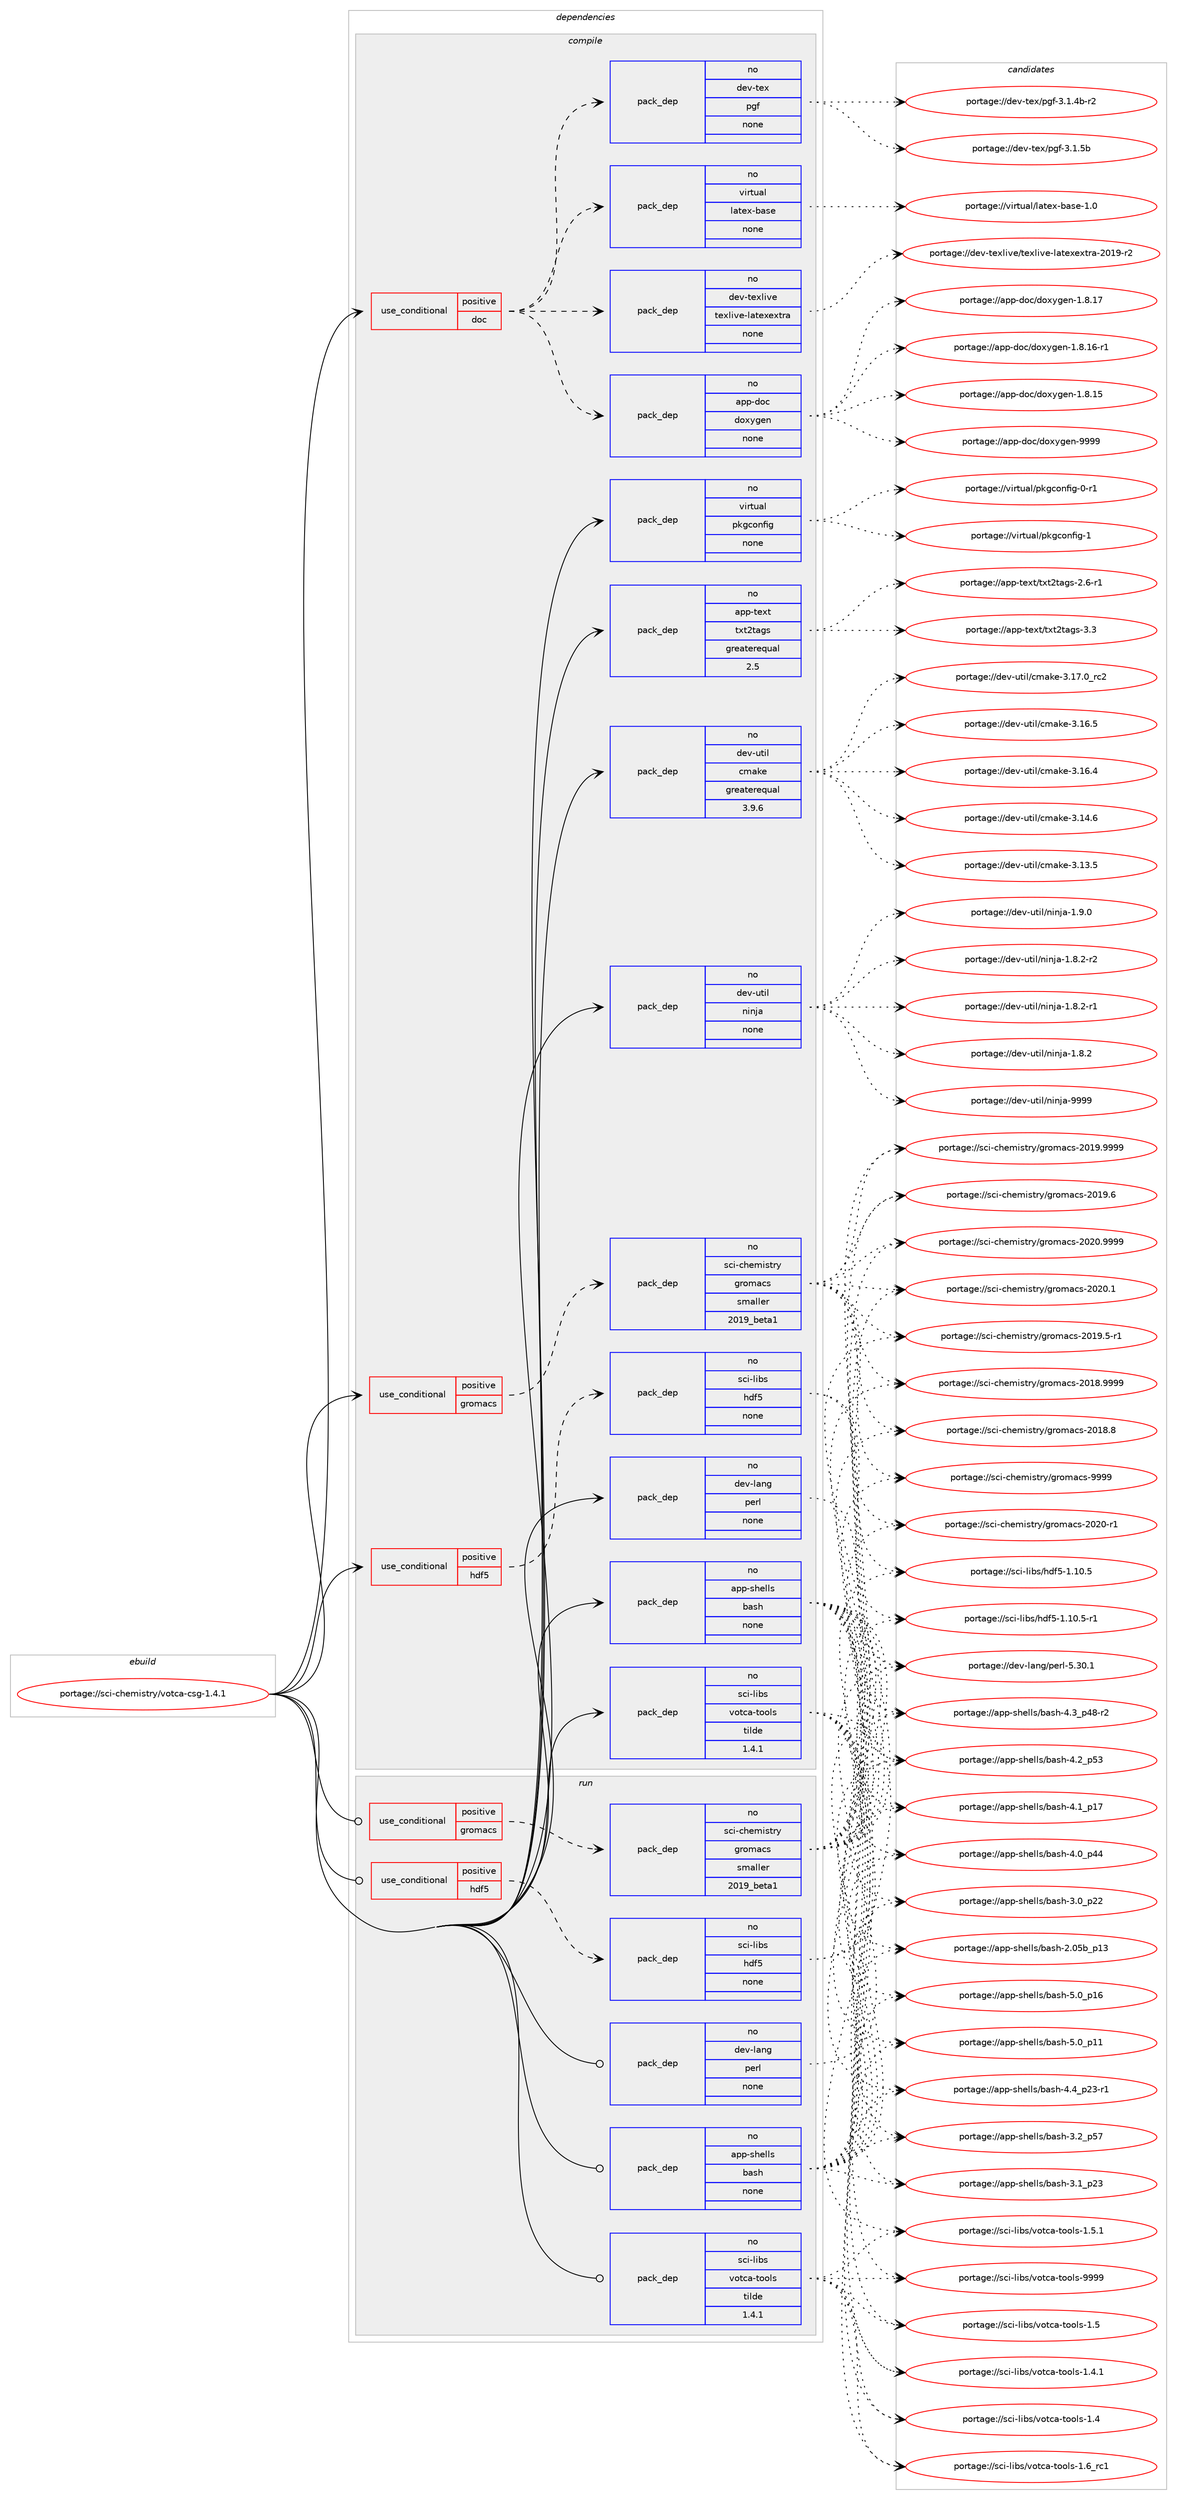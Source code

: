 digraph prolog {

# *************
# Graph options
# *************

newrank=true;
concentrate=true;
compound=true;
graph [rankdir=LR,fontname=Helvetica,fontsize=10,ranksep=1.5];#, ranksep=2.5, nodesep=0.2];
edge  [arrowhead=vee];
node  [fontname=Helvetica,fontsize=10];

# **********
# The ebuild
# **********

subgraph cluster_leftcol {
color=gray;
rank=same;
label=<<i>ebuild</i>>;
id [label="portage://sci-chemistry/votca-csg-1.4.1", color=red, width=4, href="../sci-chemistry/votca-csg-1.4.1.svg"];
}

# ****************
# The dependencies
# ****************

subgraph cluster_midcol {
color=gray;
label=<<i>dependencies</i>>;
subgraph cluster_compile {
fillcolor="#eeeeee";
style=filled;
label=<<i>compile</i>>;
subgraph cond7676 {
dependency42655 [label=<<TABLE BORDER="0" CELLBORDER="1" CELLSPACING="0" CELLPADDING="4"><TR><TD ROWSPAN="3" CELLPADDING="10">use_conditional</TD></TR><TR><TD>positive</TD></TR><TR><TD>doc</TD></TR></TABLE>>, shape=none, color=red];
subgraph pack34085 {
dependency42656 [label=<<TABLE BORDER="0" CELLBORDER="1" CELLSPACING="0" CELLPADDING="4" WIDTH="220"><TR><TD ROWSPAN="6" CELLPADDING="30">pack_dep</TD></TR><TR><TD WIDTH="110">no</TD></TR><TR><TD>app-doc</TD></TR><TR><TD>doxygen</TD></TR><TR><TD>none</TD></TR><TR><TD></TD></TR></TABLE>>, shape=none, color=blue];
}
dependency42655:e -> dependency42656:w [weight=20,style="dashed",arrowhead="vee"];
subgraph pack34086 {
dependency42657 [label=<<TABLE BORDER="0" CELLBORDER="1" CELLSPACING="0" CELLPADDING="4" WIDTH="220"><TR><TD ROWSPAN="6" CELLPADDING="30">pack_dep</TD></TR><TR><TD WIDTH="110">no</TD></TR><TR><TD>dev-texlive</TD></TR><TR><TD>texlive-latexextra</TD></TR><TR><TD>none</TD></TR><TR><TD></TD></TR></TABLE>>, shape=none, color=blue];
}
dependency42655:e -> dependency42657:w [weight=20,style="dashed",arrowhead="vee"];
subgraph pack34087 {
dependency42658 [label=<<TABLE BORDER="0" CELLBORDER="1" CELLSPACING="0" CELLPADDING="4" WIDTH="220"><TR><TD ROWSPAN="6" CELLPADDING="30">pack_dep</TD></TR><TR><TD WIDTH="110">no</TD></TR><TR><TD>virtual</TD></TR><TR><TD>latex-base</TD></TR><TR><TD>none</TD></TR><TR><TD></TD></TR></TABLE>>, shape=none, color=blue];
}
dependency42655:e -> dependency42658:w [weight=20,style="dashed",arrowhead="vee"];
subgraph pack34088 {
dependency42659 [label=<<TABLE BORDER="0" CELLBORDER="1" CELLSPACING="0" CELLPADDING="4" WIDTH="220"><TR><TD ROWSPAN="6" CELLPADDING="30">pack_dep</TD></TR><TR><TD WIDTH="110">no</TD></TR><TR><TD>dev-tex</TD></TR><TR><TD>pgf</TD></TR><TR><TD>none</TD></TR><TR><TD></TD></TR></TABLE>>, shape=none, color=blue];
}
dependency42655:e -> dependency42659:w [weight=20,style="dashed",arrowhead="vee"];
}
id:e -> dependency42655:w [weight=20,style="solid",arrowhead="vee"];
subgraph cond7677 {
dependency42660 [label=<<TABLE BORDER="0" CELLBORDER="1" CELLSPACING="0" CELLPADDING="4"><TR><TD ROWSPAN="3" CELLPADDING="10">use_conditional</TD></TR><TR><TD>positive</TD></TR><TR><TD>gromacs</TD></TR></TABLE>>, shape=none, color=red];
subgraph pack34089 {
dependency42661 [label=<<TABLE BORDER="0" CELLBORDER="1" CELLSPACING="0" CELLPADDING="4" WIDTH="220"><TR><TD ROWSPAN="6" CELLPADDING="30">pack_dep</TD></TR><TR><TD WIDTH="110">no</TD></TR><TR><TD>sci-chemistry</TD></TR><TR><TD>gromacs</TD></TR><TR><TD>smaller</TD></TR><TR><TD>2019_beta1</TD></TR></TABLE>>, shape=none, color=blue];
}
dependency42660:e -> dependency42661:w [weight=20,style="dashed",arrowhead="vee"];
}
id:e -> dependency42660:w [weight=20,style="solid",arrowhead="vee"];
subgraph cond7678 {
dependency42662 [label=<<TABLE BORDER="0" CELLBORDER="1" CELLSPACING="0" CELLPADDING="4"><TR><TD ROWSPAN="3" CELLPADDING="10">use_conditional</TD></TR><TR><TD>positive</TD></TR><TR><TD>hdf5</TD></TR></TABLE>>, shape=none, color=red];
subgraph pack34090 {
dependency42663 [label=<<TABLE BORDER="0" CELLBORDER="1" CELLSPACING="0" CELLPADDING="4" WIDTH="220"><TR><TD ROWSPAN="6" CELLPADDING="30">pack_dep</TD></TR><TR><TD WIDTH="110">no</TD></TR><TR><TD>sci-libs</TD></TR><TR><TD>hdf5</TD></TR><TR><TD>none</TD></TR><TR><TD></TD></TR></TABLE>>, shape=none, color=blue];
}
dependency42662:e -> dependency42663:w [weight=20,style="dashed",arrowhead="vee"];
}
id:e -> dependency42662:w [weight=20,style="solid",arrowhead="vee"];
subgraph pack34091 {
dependency42664 [label=<<TABLE BORDER="0" CELLBORDER="1" CELLSPACING="0" CELLPADDING="4" WIDTH="220"><TR><TD ROWSPAN="6" CELLPADDING="30">pack_dep</TD></TR><TR><TD WIDTH="110">no</TD></TR><TR><TD>app-shells</TD></TR><TR><TD>bash</TD></TR><TR><TD>none</TD></TR><TR><TD></TD></TR></TABLE>>, shape=none, color=blue];
}
id:e -> dependency42664:w [weight=20,style="solid",arrowhead="vee"];
subgraph pack34092 {
dependency42665 [label=<<TABLE BORDER="0" CELLBORDER="1" CELLSPACING="0" CELLPADDING="4" WIDTH="220"><TR><TD ROWSPAN="6" CELLPADDING="30">pack_dep</TD></TR><TR><TD WIDTH="110">no</TD></TR><TR><TD>app-text</TD></TR><TR><TD>txt2tags</TD></TR><TR><TD>greaterequal</TD></TR><TR><TD>2.5</TD></TR></TABLE>>, shape=none, color=blue];
}
id:e -> dependency42665:w [weight=20,style="solid",arrowhead="vee"];
subgraph pack34093 {
dependency42666 [label=<<TABLE BORDER="0" CELLBORDER="1" CELLSPACING="0" CELLPADDING="4" WIDTH="220"><TR><TD ROWSPAN="6" CELLPADDING="30">pack_dep</TD></TR><TR><TD WIDTH="110">no</TD></TR><TR><TD>dev-lang</TD></TR><TR><TD>perl</TD></TR><TR><TD>none</TD></TR><TR><TD></TD></TR></TABLE>>, shape=none, color=blue];
}
id:e -> dependency42666:w [weight=20,style="solid",arrowhead="vee"];
subgraph pack34094 {
dependency42667 [label=<<TABLE BORDER="0" CELLBORDER="1" CELLSPACING="0" CELLPADDING="4" WIDTH="220"><TR><TD ROWSPAN="6" CELLPADDING="30">pack_dep</TD></TR><TR><TD WIDTH="110">no</TD></TR><TR><TD>dev-util</TD></TR><TR><TD>cmake</TD></TR><TR><TD>greaterequal</TD></TR><TR><TD>3.9.6</TD></TR></TABLE>>, shape=none, color=blue];
}
id:e -> dependency42667:w [weight=20,style="solid",arrowhead="vee"];
subgraph pack34095 {
dependency42668 [label=<<TABLE BORDER="0" CELLBORDER="1" CELLSPACING="0" CELLPADDING="4" WIDTH="220"><TR><TD ROWSPAN="6" CELLPADDING="30">pack_dep</TD></TR><TR><TD WIDTH="110">no</TD></TR><TR><TD>dev-util</TD></TR><TR><TD>ninja</TD></TR><TR><TD>none</TD></TR><TR><TD></TD></TR></TABLE>>, shape=none, color=blue];
}
id:e -> dependency42668:w [weight=20,style="solid",arrowhead="vee"];
subgraph pack34096 {
dependency42669 [label=<<TABLE BORDER="0" CELLBORDER="1" CELLSPACING="0" CELLPADDING="4" WIDTH="220"><TR><TD ROWSPAN="6" CELLPADDING="30">pack_dep</TD></TR><TR><TD WIDTH="110">no</TD></TR><TR><TD>sci-libs</TD></TR><TR><TD>votca-tools</TD></TR><TR><TD>tilde</TD></TR><TR><TD>1.4.1</TD></TR></TABLE>>, shape=none, color=blue];
}
id:e -> dependency42669:w [weight=20,style="solid",arrowhead="vee"];
subgraph pack34097 {
dependency42670 [label=<<TABLE BORDER="0" CELLBORDER="1" CELLSPACING="0" CELLPADDING="4" WIDTH="220"><TR><TD ROWSPAN="6" CELLPADDING="30">pack_dep</TD></TR><TR><TD WIDTH="110">no</TD></TR><TR><TD>virtual</TD></TR><TR><TD>pkgconfig</TD></TR><TR><TD>none</TD></TR><TR><TD></TD></TR></TABLE>>, shape=none, color=blue];
}
id:e -> dependency42670:w [weight=20,style="solid",arrowhead="vee"];
}
subgraph cluster_compileandrun {
fillcolor="#eeeeee";
style=filled;
label=<<i>compile and run</i>>;
}
subgraph cluster_run {
fillcolor="#eeeeee";
style=filled;
label=<<i>run</i>>;
subgraph cond7679 {
dependency42671 [label=<<TABLE BORDER="0" CELLBORDER="1" CELLSPACING="0" CELLPADDING="4"><TR><TD ROWSPAN="3" CELLPADDING="10">use_conditional</TD></TR><TR><TD>positive</TD></TR><TR><TD>gromacs</TD></TR></TABLE>>, shape=none, color=red];
subgraph pack34098 {
dependency42672 [label=<<TABLE BORDER="0" CELLBORDER="1" CELLSPACING="0" CELLPADDING="4" WIDTH="220"><TR><TD ROWSPAN="6" CELLPADDING="30">pack_dep</TD></TR><TR><TD WIDTH="110">no</TD></TR><TR><TD>sci-chemistry</TD></TR><TR><TD>gromacs</TD></TR><TR><TD>smaller</TD></TR><TR><TD>2019_beta1</TD></TR></TABLE>>, shape=none, color=blue];
}
dependency42671:e -> dependency42672:w [weight=20,style="dashed",arrowhead="vee"];
}
id:e -> dependency42671:w [weight=20,style="solid",arrowhead="odot"];
subgraph cond7680 {
dependency42673 [label=<<TABLE BORDER="0" CELLBORDER="1" CELLSPACING="0" CELLPADDING="4"><TR><TD ROWSPAN="3" CELLPADDING="10">use_conditional</TD></TR><TR><TD>positive</TD></TR><TR><TD>hdf5</TD></TR></TABLE>>, shape=none, color=red];
subgraph pack34099 {
dependency42674 [label=<<TABLE BORDER="0" CELLBORDER="1" CELLSPACING="0" CELLPADDING="4" WIDTH="220"><TR><TD ROWSPAN="6" CELLPADDING="30">pack_dep</TD></TR><TR><TD WIDTH="110">no</TD></TR><TR><TD>sci-libs</TD></TR><TR><TD>hdf5</TD></TR><TR><TD>none</TD></TR><TR><TD></TD></TR></TABLE>>, shape=none, color=blue];
}
dependency42673:e -> dependency42674:w [weight=20,style="dashed",arrowhead="vee"];
}
id:e -> dependency42673:w [weight=20,style="solid",arrowhead="odot"];
subgraph pack34100 {
dependency42675 [label=<<TABLE BORDER="0" CELLBORDER="1" CELLSPACING="0" CELLPADDING="4" WIDTH="220"><TR><TD ROWSPAN="6" CELLPADDING="30">pack_dep</TD></TR><TR><TD WIDTH="110">no</TD></TR><TR><TD>app-shells</TD></TR><TR><TD>bash</TD></TR><TR><TD>none</TD></TR><TR><TD></TD></TR></TABLE>>, shape=none, color=blue];
}
id:e -> dependency42675:w [weight=20,style="solid",arrowhead="odot"];
subgraph pack34101 {
dependency42676 [label=<<TABLE BORDER="0" CELLBORDER="1" CELLSPACING="0" CELLPADDING="4" WIDTH="220"><TR><TD ROWSPAN="6" CELLPADDING="30">pack_dep</TD></TR><TR><TD WIDTH="110">no</TD></TR><TR><TD>dev-lang</TD></TR><TR><TD>perl</TD></TR><TR><TD>none</TD></TR><TR><TD></TD></TR></TABLE>>, shape=none, color=blue];
}
id:e -> dependency42676:w [weight=20,style="solid",arrowhead="odot"];
subgraph pack34102 {
dependency42677 [label=<<TABLE BORDER="0" CELLBORDER="1" CELLSPACING="0" CELLPADDING="4" WIDTH="220"><TR><TD ROWSPAN="6" CELLPADDING="30">pack_dep</TD></TR><TR><TD WIDTH="110">no</TD></TR><TR><TD>sci-libs</TD></TR><TR><TD>votca-tools</TD></TR><TR><TD>tilde</TD></TR><TR><TD>1.4.1</TD></TR></TABLE>>, shape=none, color=blue];
}
id:e -> dependency42677:w [weight=20,style="solid",arrowhead="odot"];
}
}

# **************
# The candidates
# **************

subgraph cluster_choices {
rank=same;
color=gray;
label=<<i>candidates</i>>;

subgraph choice34085 {
color=black;
nodesep=1;
choice971121124510011199471001111201211031011104557575757 [label="portage://app-doc/doxygen-9999", color=red, width=4,href="../app-doc/doxygen-9999.svg"];
choice9711211245100111994710011112012110310111045494656464955 [label="portage://app-doc/doxygen-1.8.17", color=red, width=4,href="../app-doc/doxygen-1.8.17.svg"];
choice97112112451001119947100111120121103101110454946564649544511449 [label="portage://app-doc/doxygen-1.8.16-r1", color=red, width=4,href="../app-doc/doxygen-1.8.16-r1.svg"];
choice9711211245100111994710011112012110310111045494656464953 [label="portage://app-doc/doxygen-1.8.15", color=red, width=4,href="../app-doc/doxygen-1.8.15.svg"];
dependency42656:e -> choice971121124510011199471001111201211031011104557575757:w [style=dotted,weight="100"];
dependency42656:e -> choice9711211245100111994710011112012110310111045494656464955:w [style=dotted,weight="100"];
dependency42656:e -> choice97112112451001119947100111120121103101110454946564649544511449:w [style=dotted,weight="100"];
dependency42656:e -> choice9711211245100111994710011112012110310111045494656464953:w [style=dotted,weight="100"];
}
subgraph choice34086 {
color=black;
nodesep=1;
choice100101118451161011201081051181014711610112010810511810145108971161011201011201161149745504849574511450 [label="portage://dev-texlive/texlive-latexextra-2019-r2", color=red, width=4,href="../dev-texlive/texlive-latexextra-2019-r2.svg"];
dependency42657:e -> choice100101118451161011201081051181014711610112010810511810145108971161011201011201161149745504849574511450:w [style=dotted,weight="100"];
}
subgraph choice34087 {
color=black;
nodesep=1;
choice11810511411611797108471089711610112045989711510145494648 [label="portage://virtual/latex-base-1.0", color=red, width=4,href="../virtual/latex-base-1.0.svg"];
dependency42658:e -> choice11810511411611797108471089711610112045989711510145494648:w [style=dotted,weight="100"];
}
subgraph choice34088 {
color=black;
nodesep=1;
choice100101118451161011204711210310245514649465398 [label="portage://dev-tex/pgf-3.1.5b", color=red, width=4,href="../dev-tex/pgf-3.1.5b.svg"];
choice1001011184511610112047112103102455146494652984511450 [label="portage://dev-tex/pgf-3.1.4b-r2", color=red, width=4,href="../dev-tex/pgf-3.1.4b-r2.svg"];
dependency42659:e -> choice100101118451161011204711210310245514649465398:w [style=dotted,weight="100"];
dependency42659:e -> choice1001011184511610112047112103102455146494652984511450:w [style=dotted,weight="100"];
}
subgraph choice34089 {
color=black;
nodesep=1;
choice1159910545991041011091051151161141214710311411110997991154557575757 [label="portage://sci-chemistry/gromacs-9999", color=red, width=4,href="../sci-chemistry/gromacs-9999.svg"];
choice11599105459910410110910511511611412147103114111109979911545504850484657575757 [label="portage://sci-chemistry/gromacs-2020.9999", color=red, width=4,href="../sci-chemistry/gromacs-2020.9999.svg"];
choice11599105459910410110910511511611412147103114111109979911545504850484649 [label="portage://sci-chemistry/gromacs-2020.1", color=red, width=4,href="../sci-chemistry/gromacs-2020.1.svg"];
choice11599105459910410110910511511611412147103114111109979911545504850484511449 [label="portage://sci-chemistry/gromacs-2020-r1", color=red, width=4,href="../sci-chemistry/gromacs-2020-r1.svg"];
choice11599105459910410110910511511611412147103114111109979911545504849574657575757 [label="portage://sci-chemistry/gromacs-2019.9999", color=red, width=4,href="../sci-chemistry/gromacs-2019.9999.svg"];
choice11599105459910410110910511511611412147103114111109979911545504849574654 [label="portage://sci-chemistry/gromacs-2019.6", color=red, width=4,href="../sci-chemistry/gromacs-2019.6.svg"];
choice115991054599104101109105115116114121471031141111099799115455048495746534511449 [label="portage://sci-chemistry/gromacs-2019.5-r1", color=red, width=4,href="../sci-chemistry/gromacs-2019.5-r1.svg"];
choice11599105459910410110910511511611412147103114111109979911545504849564657575757 [label="portage://sci-chemistry/gromacs-2018.9999", color=red, width=4,href="../sci-chemistry/gromacs-2018.9999.svg"];
choice11599105459910410110910511511611412147103114111109979911545504849564656 [label="portage://sci-chemistry/gromacs-2018.8", color=red, width=4,href="../sci-chemistry/gromacs-2018.8.svg"];
dependency42661:e -> choice1159910545991041011091051151161141214710311411110997991154557575757:w [style=dotted,weight="100"];
dependency42661:e -> choice11599105459910410110910511511611412147103114111109979911545504850484657575757:w [style=dotted,weight="100"];
dependency42661:e -> choice11599105459910410110910511511611412147103114111109979911545504850484649:w [style=dotted,weight="100"];
dependency42661:e -> choice11599105459910410110910511511611412147103114111109979911545504850484511449:w [style=dotted,weight="100"];
dependency42661:e -> choice11599105459910410110910511511611412147103114111109979911545504849574657575757:w [style=dotted,weight="100"];
dependency42661:e -> choice11599105459910410110910511511611412147103114111109979911545504849574654:w [style=dotted,weight="100"];
dependency42661:e -> choice115991054599104101109105115116114121471031141111099799115455048495746534511449:w [style=dotted,weight="100"];
dependency42661:e -> choice11599105459910410110910511511611412147103114111109979911545504849564657575757:w [style=dotted,weight="100"];
dependency42661:e -> choice11599105459910410110910511511611412147103114111109979911545504849564656:w [style=dotted,weight="100"];
}
subgraph choice34090 {
color=black;
nodesep=1;
choice1159910545108105981154710410010253454946494846534511449 [label="portage://sci-libs/hdf5-1.10.5-r1", color=red, width=4,href="../sci-libs/hdf5-1.10.5-r1.svg"];
choice115991054510810598115471041001025345494649484653 [label="portage://sci-libs/hdf5-1.10.5", color=red, width=4,href="../sci-libs/hdf5-1.10.5.svg"];
dependency42663:e -> choice1159910545108105981154710410010253454946494846534511449:w [style=dotted,weight="100"];
dependency42663:e -> choice115991054510810598115471041001025345494649484653:w [style=dotted,weight="100"];
}
subgraph choice34091 {
color=black;
nodesep=1;
choice971121124511510410110810811547989711510445534648951124954 [label="portage://app-shells/bash-5.0_p16", color=red, width=4,href="../app-shells/bash-5.0_p16.svg"];
choice971121124511510410110810811547989711510445534648951124949 [label="portage://app-shells/bash-5.0_p11", color=red, width=4,href="../app-shells/bash-5.0_p11.svg"];
choice9711211245115104101108108115479897115104455246529511250514511449 [label="portage://app-shells/bash-4.4_p23-r1", color=red, width=4,href="../app-shells/bash-4.4_p23-r1.svg"];
choice9711211245115104101108108115479897115104455246519511252564511450 [label="portage://app-shells/bash-4.3_p48-r2", color=red, width=4,href="../app-shells/bash-4.3_p48-r2.svg"];
choice971121124511510410110810811547989711510445524650951125351 [label="portage://app-shells/bash-4.2_p53", color=red, width=4,href="../app-shells/bash-4.2_p53.svg"];
choice971121124511510410110810811547989711510445524649951124955 [label="portage://app-shells/bash-4.1_p17", color=red, width=4,href="../app-shells/bash-4.1_p17.svg"];
choice971121124511510410110810811547989711510445524648951125252 [label="portage://app-shells/bash-4.0_p44", color=red, width=4,href="../app-shells/bash-4.0_p44.svg"];
choice971121124511510410110810811547989711510445514650951125355 [label="portage://app-shells/bash-3.2_p57", color=red, width=4,href="../app-shells/bash-3.2_p57.svg"];
choice971121124511510410110810811547989711510445514649951125051 [label="portage://app-shells/bash-3.1_p23", color=red, width=4,href="../app-shells/bash-3.1_p23.svg"];
choice971121124511510410110810811547989711510445514648951125050 [label="portage://app-shells/bash-3.0_p22", color=red, width=4,href="../app-shells/bash-3.0_p22.svg"];
choice9711211245115104101108108115479897115104455046485398951124951 [label="portage://app-shells/bash-2.05b_p13", color=red, width=4,href="../app-shells/bash-2.05b_p13.svg"];
dependency42664:e -> choice971121124511510410110810811547989711510445534648951124954:w [style=dotted,weight="100"];
dependency42664:e -> choice971121124511510410110810811547989711510445534648951124949:w [style=dotted,weight="100"];
dependency42664:e -> choice9711211245115104101108108115479897115104455246529511250514511449:w [style=dotted,weight="100"];
dependency42664:e -> choice9711211245115104101108108115479897115104455246519511252564511450:w [style=dotted,weight="100"];
dependency42664:e -> choice971121124511510410110810811547989711510445524650951125351:w [style=dotted,weight="100"];
dependency42664:e -> choice971121124511510410110810811547989711510445524649951124955:w [style=dotted,weight="100"];
dependency42664:e -> choice971121124511510410110810811547989711510445524648951125252:w [style=dotted,weight="100"];
dependency42664:e -> choice971121124511510410110810811547989711510445514650951125355:w [style=dotted,weight="100"];
dependency42664:e -> choice971121124511510410110810811547989711510445514649951125051:w [style=dotted,weight="100"];
dependency42664:e -> choice971121124511510410110810811547989711510445514648951125050:w [style=dotted,weight="100"];
dependency42664:e -> choice9711211245115104101108108115479897115104455046485398951124951:w [style=dotted,weight="100"];
}
subgraph choice34092 {
color=black;
nodesep=1;
choice971121124511610112011647116120116501169710311545514651 [label="portage://app-text/txt2tags-3.3", color=red, width=4,href="../app-text/txt2tags-3.3.svg"];
choice9711211245116101120116471161201165011697103115455046544511449 [label="portage://app-text/txt2tags-2.6-r1", color=red, width=4,href="../app-text/txt2tags-2.6-r1.svg"];
dependency42665:e -> choice971121124511610112011647116120116501169710311545514651:w [style=dotted,weight="100"];
dependency42665:e -> choice9711211245116101120116471161201165011697103115455046544511449:w [style=dotted,weight="100"];
}
subgraph choice34093 {
color=black;
nodesep=1;
choice10010111845108971101034711210111410845534651484649 [label="portage://dev-lang/perl-5.30.1", color=red, width=4,href="../dev-lang/perl-5.30.1.svg"];
dependency42666:e -> choice10010111845108971101034711210111410845534651484649:w [style=dotted,weight="100"];
}
subgraph choice34094 {
color=black;
nodesep=1;
choice1001011184511711610510847991099710710145514649554648951149950 [label="portage://dev-util/cmake-3.17.0_rc2", color=red, width=4,href="../dev-util/cmake-3.17.0_rc2.svg"];
choice1001011184511711610510847991099710710145514649544653 [label="portage://dev-util/cmake-3.16.5", color=red, width=4,href="../dev-util/cmake-3.16.5.svg"];
choice1001011184511711610510847991099710710145514649544652 [label="portage://dev-util/cmake-3.16.4", color=red, width=4,href="../dev-util/cmake-3.16.4.svg"];
choice1001011184511711610510847991099710710145514649524654 [label="portage://dev-util/cmake-3.14.6", color=red, width=4,href="../dev-util/cmake-3.14.6.svg"];
choice1001011184511711610510847991099710710145514649514653 [label="portage://dev-util/cmake-3.13.5", color=red, width=4,href="../dev-util/cmake-3.13.5.svg"];
dependency42667:e -> choice1001011184511711610510847991099710710145514649554648951149950:w [style=dotted,weight="100"];
dependency42667:e -> choice1001011184511711610510847991099710710145514649544653:w [style=dotted,weight="100"];
dependency42667:e -> choice1001011184511711610510847991099710710145514649544652:w [style=dotted,weight="100"];
dependency42667:e -> choice1001011184511711610510847991099710710145514649524654:w [style=dotted,weight="100"];
dependency42667:e -> choice1001011184511711610510847991099710710145514649514653:w [style=dotted,weight="100"];
}
subgraph choice34095 {
color=black;
nodesep=1;
choice1001011184511711610510847110105110106974557575757 [label="portage://dev-util/ninja-9999", color=red, width=4,href="../dev-util/ninja-9999.svg"];
choice100101118451171161051084711010511010697454946574648 [label="portage://dev-util/ninja-1.9.0", color=red, width=4,href="../dev-util/ninja-1.9.0.svg"];
choice1001011184511711610510847110105110106974549465646504511450 [label="portage://dev-util/ninja-1.8.2-r2", color=red, width=4,href="../dev-util/ninja-1.8.2-r2.svg"];
choice1001011184511711610510847110105110106974549465646504511449 [label="portage://dev-util/ninja-1.8.2-r1", color=red, width=4,href="../dev-util/ninja-1.8.2-r1.svg"];
choice100101118451171161051084711010511010697454946564650 [label="portage://dev-util/ninja-1.8.2", color=red, width=4,href="../dev-util/ninja-1.8.2.svg"];
dependency42668:e -> choice1001011184511711610510847110105110106974557575757:w [style=dotted,weight="100"];
dependency42668:e -> choice100101118451171161051084711010511010697454946574648:w [style=dotted,weight="100"];
dependency42668:e -> choice1001011184511711610510847110105110106974549465646504511450:w [style=dotted,weight="100"];
dependency42668:e -> choice1001011184511711610510847110105110106974549465646504511449:w [style=dotted,weight="100"];
dependency42668:e -> choice100101118451171161051084711010511010697454946564650:w [style=dotted,weight="100"];
}
subgraph choice34096 {
color=black;
nodesep=1;
choice115991054510810598115471181111169997451161111111081154557575757 [label="portage://sci-libs/votca-tools-9999", color=red, width=4,href="../sci-libs/votca-tools-9999.svg"];
choice1159910545108105981154711811111699974511611111110811545494654951149949 [label="portage://sci-libs/votca-tools-1.6_rc1", color=red, width=4,href="../sci-libs/votca-tools-1.6_rc1.svg"];
choice11599105451081059811547118111116999745116111111108115454946534649 [label="portage://sci-libs/votca-tools-1.5.1", color=red, width=4,href="../sci-libs/votca-tools-1.5.1.svg"];
choice1159910545108105981154711811111699974511611111110811545494653 [label="portage://sci-libs/votca-tools-1.5", color=red, width=4,href="../sci-libs/votca-tools-1.5.svg"];
choice11599105451081059811547118111116999745116111111108115454946524649 [label="portage://sci-libs/votca-tools-1.4.1", color=red, width=4,href="../sci-libs/votca-tools-1.4.1.svg"];
choice1159910545108105981154711811111699974511611111110811545494652 [label="portage://sci-libs/votca-tools-1.4", color=red, width=4,href="../sci-libs/votca-tools-1.4.svg"];
dependency42669:e -> choice115991054510810598115471181111169997451161111111081154557575757:w [style=dotted,weight="100"];
dependency42669:e -> choice1159910545108105981154711811111699974511611111110811545494654951149949:w [style=dotted,weight="100"];
dependency42669:e -> choice11599105451081059811547118111116999745116111111108115454946534649:w [style=dotted,weight="100"];
dependency42669:e -> choice1159910545108105981154711811111699974511611111110811545494653:w [style=dotted,weight="100"];
dependency42669:e -> choice11599105451081059811547118111116999745116111111108115454946524649:w [style=dotted,weight="100"];
dependency42669:e -> choice1159910545108105981154711811111699974511611111110811545494652:w [style=dotted,weight="100"];
}
subgraph choice34097 {
color=black;
nodesep=1;
choice1181051141161179710847112107103991111101021051034549 [label="portage://virtual/pkgconfig-1", color=red, width=4,href="../virtual/pkgconfig-1.svg"];
choice11810511411611797108471121071039911111010210510345484511449 [label="portage://virtual/pkgconfig-0-r1", color=red, width=4,href="../virtual/pkgconfig-0-r1.svg"];
dependency42670:e -> choice1181051141161179710847112107103991111101021051034549:w [style=dotted,weight="100"];
dependency42670:e -> choice11810511411611797108471121071039911111010210510345484511449:w [style=dotted,weight="100"];
}
subgraph choice34098 {
color=black;
nodesep=1;
choice1159910545991041011091051151161141214710311411110997991154557575757 [label="portage://sci-chemistry/gromacs-9999", color=red, width=4,href="../sci-chemistry/gromacs-9999.svg"];
choice11599105459910410110910511511611412147103114111109979911545504850484657575757 [label="portage://sci-chemistry/gromacs-2020.9999", color=red, width=4,href="../sci-chemistry/gromacs-2020.9999.svg"];
choice11599105459910410110910511511611412147103114111109979911545504850484649 [label="portage://sci-chemistry/gromacs-2020.1", color=red, width=4,href="../sci-chemistry/gromacs-2020.1.svg"];
choice11599105459910410110910511511611412147103114111109979911545504850484511449 [label="portage://sci-chemistry/gromacs-2020-r1", color=red, width=4,href="../sci-chemistry/gromacs-2020-r1.svg"];
choice11599105459910410110910511511611412147103114111109979911545504849574657575757 [label="portage://sci-chemistry/gromacs-2019.9999", color=red, width=4,href="../sci-chemistry/gromacs-2019.9999.svg"];
choice11599105459910410110910511511611412147103114111109979911545504849574654 [label="portage://sci-chemistry/gromacs-2019.6", color=red, width=4,href="../sci-chemistry/gromacs-2019.6.svg"];
choice115991054599104101109105115116114121471031141111099799115455048495746534511449 [label="portage://sci-chemistry/gromacs-2019.5-r1", color=red, width=4,href="../sci-chemistry/gromacs-2019.5-r1.svg"];
choice11599105459910410110910511511611412147103114111109979911545504849564657575757 [label="portage://sci-chemistry/gromacs-2018.9999", color=red, width=4,href="../sci-chemistry/gromacs-2018.9999.svg"];
choice11599105459910410110910511511611412147103114111109979911545504849564656 [label="portage://sci-chemistry/gromacs-2018.8", color=red, width=4,href="../sci-chemistry/gromacs-2018.8.svg"];
dependency42672:e -> choice1159910545991041011091051151161141214710311411110997991154557575757:w [style=dotted,weight="100"];
dependency42672:e -> choice11599105459910410110910511511611412147103114111109979911545504850484657575757:w [style=dotted,weight="100"];
dependency42672:e -> choice11599105459910410110910511511611412147103114111109979911545504850484649:w [style=dotted,weight="100"];
dependency42672:e -> choice11599105459910410110910511511611412147103114111109979911545504850484511449:w [style=dotted,weight="100"];
dependency42672:e -> choice11599105459910410110910511511611412147103114111109979911545504849574657575757:w [style=dotted,weight="100"];
dependency42672:e -> choice11599105459910410110910511511611412147103114111109979911545504849574654:w [style=dotted,weight="100"];
dependency42672:e -> choice115991054599104101109105115116114121471031141111099799115455048495746534511449:w [style=dotted,weight="100"];
dependency42672:e -> choice11599105459910410110910511511611412147103114111109979911545504849564657575757:w [style=dotted,weight="100"];
dependency42672:e -> choice11599105459910410110910511511611412147103114111109979911545504849564656:w [style=dotted,weight="100"];
}
subgraph choice34099 {
color=black;
nodesep=1;
choice1159910545108105981154710410010253454946494846534511449 [label="portage://sci-libs/hdf5-1.10.5-r1", color=red, width=4,href="../sci-libs/hdf5-1.10.5-r1.svg"];
choice115991054510810598115471041001025345494649484653 [label="portage://sci-libs/hdf5-1.10.5", color=red, width=4,href="../sci-libs/hdf5-1.10.5.svg"];
dependency42674:e -> choice1159910545108105981154710410010253454946494846534511449:w [style=dotted,weight="100"];
dependency42674:e -> choice115991054510810598115471041001025345494649484653:w [style=dotted,weight="100"];
}
subgraph choice34100 {
color=black;
nodesep=1;
choice971121124511510410110810811547989711510445534648951124954 [label="portage://app-shells/bash-5.0_p16", color=red, width=4,href="../app-shells/bash-5.0_p16.svg"];
choice971121124511510410110810811547989711510445534648951124949 [label="portage://app-shells/bash-5.0_p11", color=red, width=4,href="../app-shells/bash-5.0_p11.svg"];
choice9711211245115104101108108115479897115104455246529511250514511449 [label="portage://app-shells/bash-4.4_p23-r1", color=red, width=4,href="../app-shells/bash-4.4_p23-r1.svg"];
choice9711211245115104101108108115479897115104455246519511252564511450 [label="portage://app-shells/bash-4.3_p48-r2", color=red, width=4,href="../app-shells/bash-4.3_p48-r2.svg"];
choice971121124511510410110810811547989711510445524650951125351 [label="portage://app-shells/bash-4.2_p53", color=red, width=4,href="../app-shells/bash-4.2_p53.svg"];
choice971121124511510410110810811547989711510445524649951124955 [label="portage://app-shells/bash-4.1_p17", color=red, width=4,href="../app-shells/bash-4.1_p17.svg"];
choice971121124511510410110810811547989711510445524648951125252 [label="portage://app-shells/bash-4.0_p44", color=red, width=4,href="../app-shells/bash-4.0_p44.svg"];
choice971121124511510410110810811547989711510445514650951125355 [label="portage://app-shells/bash-3.2_p57", color=red, width=4,href="../app-shells/bash-3.2_p57.svg"];
choice971121124511510410110810811547989711510445514649951125051 [label="portage://app-shells/bash-3.1_p23", color=red, width=4,href="../app-shells/bash-3.1_p23.svg"];
choice971121124511510410110810811547989711510445514648951125050 [label="portage://app-shells/bash-3.0_p22", color=red, width=4,href="../app-shells/bash-3.0_p22.svg"];
choice9711211245115104101108108115479897115104455046485398951124951 [label="portage://app-shells/bash-2.05b_p13", color=red, width=4,href="../app-shells/bash-2.05b_p13.svg"];
dependency42675:e -> choice971121124511510410110810811547989711510445534648951124954:w [style=dotted,weight="100"];
dependency42675:e -> choice971121124511510410110810811547989711510445534648951124949:w [style=dotted,weight="100"];
dependency42675:e -> choice9711211245115104101108108115479897115104455246529511250514511449:w [style=dotted,weight="100"];
dependency42675:e -> choice9711211245115104101108108115479897115104455246519511252564511450:w [style=dotted,weight="100"];
dependency42675:e -> choice971121124511510410110810811547989711510445524650951125351:w [style=dotted,weight="100"];
dependency42675:e -> choice971121124511510410110810811547989711510445524649951124955:w [style=dotted,weight="100"];
dependency42675:e -> choice971121124511510410110810811547989711510445524648951125252:w [style=dotted,weight="100"];
dependency42675:e -> choice971121124511510410110810811547989711510445514650951125355:w [style=dotted,weight="100"];
dependency42675:e -> choice971121124511510410110810811547989711510445514649951125051:w [style=dotted,weight="100"];
dependency42675:e -> choice971121124511510410110810811547989711510445514648951125050:w [style=dotted,weight="100"];
dependency42675:e -> choice9711211245115104101108108115479897115104455046485398951124951:w [style=dotted,weight="100"];
}
subgraph choice34101 {
color=black;
nodesep=1;
choice10010111845108971101034711210111410845534651484649 [label="portage://dev-lang/perl-5.30.1", color=red, width=4,href="../dev-lang/perl-5.30.1.svg"];
dependency42676:e -> choice10010111845108971101034711210111410845534651484649:w [style=dotted,weight="100"];
}
subgraph choice34102 {
color=black;
nodesep=1;
choice115991054510810598115471181111169997451161111111081154557575757 [label="portage://sci-libs/votca-tools-9999", color=red, width=4,href="../sci-libs/votca-tools-9999.svg"];
choice1159910545108105981154711811111699974511611111110811545494654951149949 [label="portage://sci-libs/votca-tools-1.6_rc1", color=red, width=4,href="../sci-libs/votca-tools-1.6_rc1.svg"];
choice11599105451081059811547118111116999745116111111108115454946534649 [label="portage://sci-libs/votca-tools-1.5.1", color=red, width=4,href="../sci-libs/votca-tools-1.5.1.svg"];
choice1159910545108105981154711811111699974511611111110811545494653 [label="portage://sci-libs/votca-tools-1.5", color=red, width=4,href="../sci-libs/votca-tools-1.5.svg"];
choice11599105451081059811547118111116999745116111111108115454946524649 [label="portage://sci-libs/votca-tools-1.4.1", color=red, width=4,href="../sci-libs/votca-tools-1.4.1.svg"];
choice1159910545108105981154711811111699974511611111110811545494652 [label="portage://sci-libs/votca-tools-1.4", color=red, width=4,href="../sci-libs/votca-tools-1.4.svg"];
dependency42677:e -> choice115991054510810598115471181111169997451161111111081154557575757:w [style=dotted,weight="100"];
dependency42677:e -> choice1159910545108105981154711811111699974511611111110811545494654951149949:w [style=dotted,weight="100"];
dependency42677:e -> choice11599105451081059811547118111116999745116111111108115454946534649:w [style=dotted,weight="100"];
dependency42677:e -> choice1159910545108105981154711811111699974511611111110811545494653:w [style=dotted,weight="100"];
dependency42677:e -> choice11599105451081059811547118111116999745116111111108115454946524649:w [style=dotted,weight="100"];
dependency42677:e -> choice1159910545108105981154711811111699974511611111110811545494652:w [style=dotted,weight="100"];
}
}

}
